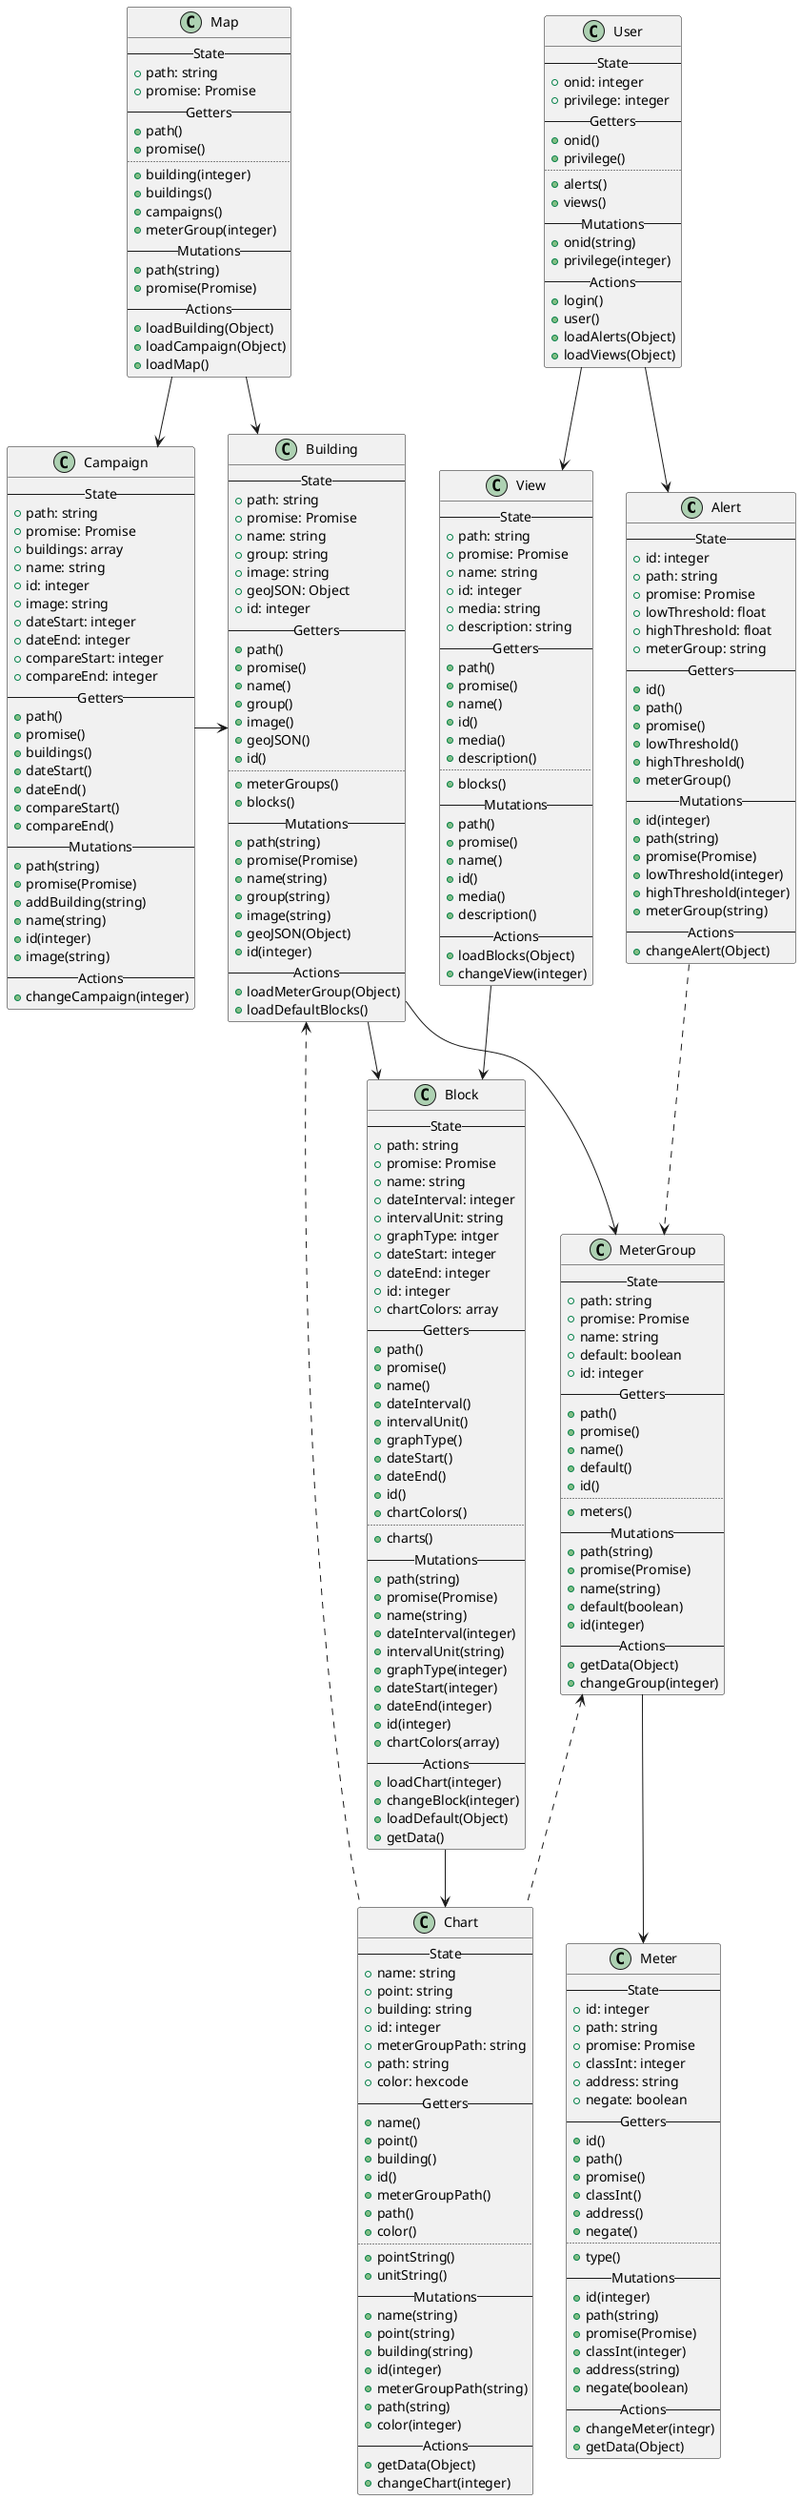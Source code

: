 @startuml VuexStore
allow_mixing

class Alert {
  --State--
  + id: integer
  + path: string
  + promise: Promise
  + lowThreshold: float
  + highThreshold: float
  + meterGroup: string
  --Getters--
  + id()
  + path()
  + promise()
  + lowThreshold()
  + highThreshold()
  + meterGroup()
  --Mutations--
  + id(integer)
  + path(string)
  + promise(Promise)
  + lowThreshold(integer)
  + highThreshold(integer)
  + meterGroup(string)
  --Actions--
  + changeAlert(Object)
}

class Block {
  --State--
  + path: string
  + promise: Promise
  + name: string
  + dateInterval: integer
  + intervalUnit: string
  + graphType: intger 
  + dateStart: integer
  + dateEnd: integer
  + id: integer
  + chartColors: array
  --Getters--
  + path()
  + promise()
  + name()
  + dateInterval()
  + intervalUnit()
  + graphType() 
  + dateStart()
  + dateEnd()
  + id()
  + chartColors()
  ....
  + charts()
  --Mutations--
  + path(string)
  + promise(Promise)
  + name(string)
  + dateInterval(integer)
  + intervalUnit(string)
  + graphType(integer) 
  + dateStart(integer)
  + dateEnd(integer)
  + id(integer)
  + chartColors(array)
  --Actions--
  + loadChart(integer)
  + changeBlock(integer)
  + loadDefault(Object)
  + getData()
}

class Building {
  --State--
  + path: string
  + promise: Promise
  + name: string
  + group: string
  + image: string
  + geoJSON: Object
  + id: integer
  --Getters--
  + path()
  + promise()
  + name()
  + group()
  + image()
  + geoJSON()
  + id()
  ....
  + meterGroups()
  + blocks()
  --Mutations--
  + path(string)
  + promise(Promise)
  + name(string)
  + group(string)
  + image(string)
  + geoJSON(Object)
  + id(integer)
  --Actions--
  + loadMeterGroup(Object)
  + loadDefaultBlocks()
}

class Campaign {
  --State--
  + path: string
  + promise: Promise
  + buildings: array
  + name: string
  + id: integer
  + image: string
  + dateStart: integer
  + dateEnd: integer
  + compareStart: integer
  + compareEnd: integer
  --Getters--
  + path()
  + promise()
  + buildings()
  + dateStart()
  + dateEnd()
  + compareStart()
  + compareEnd()
  --Mutations--
  + path(string)
  + promise(Promise)
  + addBuilding(string)
  + name(string)
  + id(integer)
  + image(string)
  --Actions--
  + changeCampaign(integer)
}

class Chart {
  --State--
  + name: string
  + point: string 
  + building: string
  + id: integer
  + meterGroupPath: string
  + path: string
  + color: hexcode
  --Getters--
  + name()
  + point()
  + building()
  + id()
  + meterGroupPath()
  + path()
  + color()
  ....
  + pointString()
  + unitString()
  --Mutations--
  + name(string)
  + point(string)
  + building(string)
  + id(integer)
  + meterGroupPath(string)
  + path(string)
  + color(integer)
  --Actions--
  + getData(Object)
  + changeChart(integer)
}

class Map {
  --State--
  + path: string
  + promise: Promise
  --Getters--
  + path()
  + promise()
  ....
  + building(integer)
  + buildings()
  + campaigns()
  + meterGroup(integer)
  --Mutations--
  + path(string)
  + promise(Promise)
  --Actions--
  + loadBuilding(Object)
  + loadCampaign(Object)
  + loadMap()
}

class MeterGroup {
  --State--
  + path: string
  + promise: Promise
  + name: string
  + default: boolean
  + id: integer
  --Getters--
  + path()
  + promise()
  + name()
  + default()
  + id()
  ....
  + meters()
  --Mutations--
  + path(string)
  + promise(Promise)
  + name(string)
  + default(boolean)
  + id(integer)
  --Actions--
  + getData(Object)
  + changeGroup(integer)
}

class Meter {
  --State--
  + id: integer
  + path: string
  + promise: Promise
  + classInt: integer
  + address: string
  + negate: boolean
  --Getters--
  + id()
  + path()
  + promise()
  + classInt()
  + address()
  + negate()
  ....
  + type()
  --Mutations--
  + id(integer)
  + path(string)
  + promise(Promise)
  + classInt(integer)
  + address(string)
  + negate(boolean)
  --Actions--
  + changeMeter(integr)
  + getData(Object)
}

class View {
  --State--
  + path: string
  + promise: Promise
  + name: string
  + id: integer
  + media: string
  + description: string
  --Getters--
  + path()
  + promise()
  + name()
  + id()
  + media()
  + description()
  ....
  + blocks()
  --Mutations--
  + path()
  + promise()
  + name()
  + id()
  + media()
  + description()
  --Actions--
  + loadBlocks(Object)
  + changeView(integer)
}

class User {
  --State--
  + onid: integer
  + privilege: integer
  --Getters--
  + onid()
  + privilege()
  ....
  + alerts()
  + views()
  --Mutations--
  + onid(string)
  + privilege(integer)
  --Actions--
  + login()
  + user()
  + loadAlerts(Object)
  + loadViews(Object)
}

Map -down-> Building
Map -down-> Campaign
Building -down-> MeterGroup

View -down-> Block
Block -down-> Chart
Chart -up[dashed]-> MeterGroup
Building -down-> Block

MeterGroup -down-> Meter
User -down-> View
User -down-> Alert
Campaign -right-> Building
Alert -down[dashed]-> MeterGroup
Chart -up[dashed]->Building

@enduml